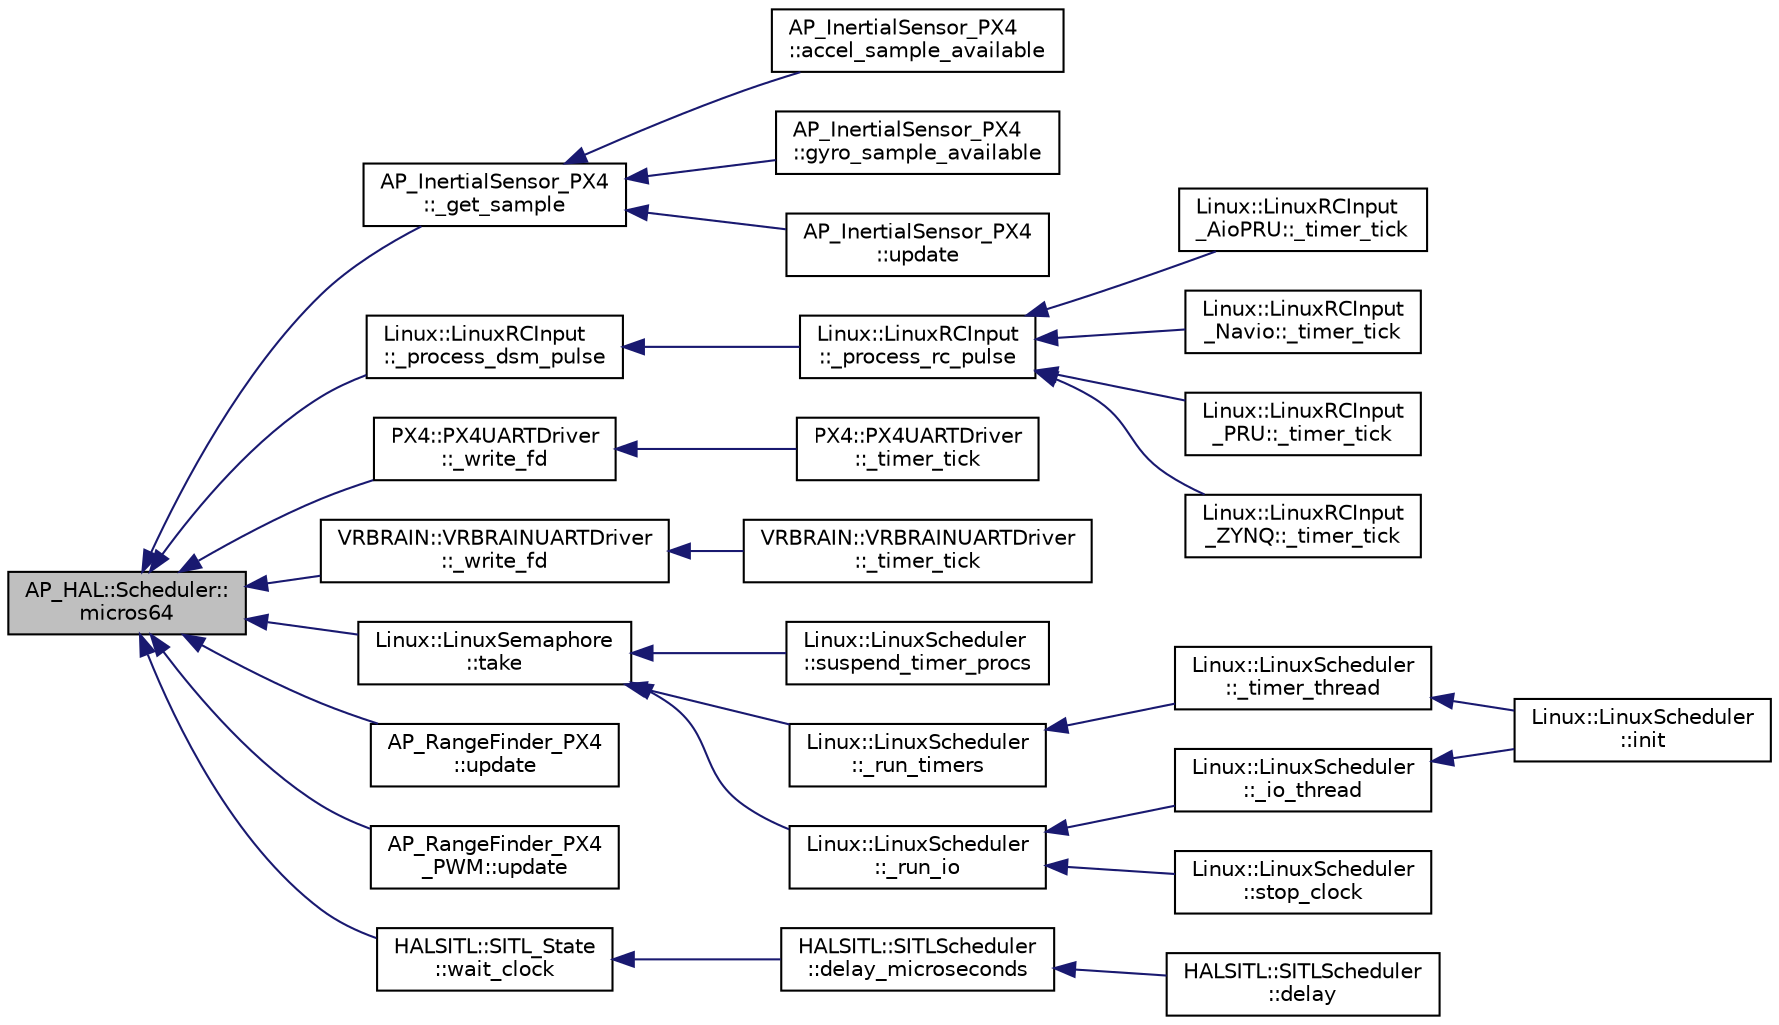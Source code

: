 digraph "AP_HAL::Scheduler::micros64"
{
 // INTERACTIVE_SVG=YES
  edge [fontname="Helvetica",fontsize="10",labelfontname="Helvetica",labelfontsize="10"];
  node [fontname="Helvetica",fontsize="10",shape=record];
  rankdir="LR";
  Node1 [label="AP_HAL::Scheduler::\lmicros64",height=0.2,width=0.4,color="black", fillcolor="grey75", style="filled" fontcolor="black"];
  Node1 -> Node2 [dir="back",color="midnightblue",fontsize="10",style="solid",fontname="Helvetica"];
  Node2 [label="AP_InertialSensor_PX4\l::_get_sample",height=0.2,width=0.4,color="black", fillcolor="white", style="filled",URL="$classAP__InertialSensor__PX4.html#a86f463cc20f89a9eb4618ed494b3adf9"];
  Node2 -> Node3 [dir="back",color="midnightblue",fontsize="10",style="solid",fontname="Helvetica"];
  Node3 [label="AP_InertialSensor_PX4\l::accel_sample_available",height=0.2,width=0.4,color="black", fillcolor="white", style="filled",URL="$classAP__InertialSensor__PX4.html#a097901ff249f09bdac3af4438e9c2531"];
  Node2 -> Node4 [dir="back",color="midnightblue",fontsize="10",style="solid",fontname="Helvetica"];
  Node4 [label="AP_InertialSensor_PX4\l::gyro_sample_available",height=0.2,width=0.4,color="black", fillcolor="white", style="filled",URL="$classAP__InertialSensor__PX4.html#aff050ebd7dcbe0396ce3f1b983760cda"];
  Node2 -> Node5 [dir="back",color="midnightblue",fontsize="10",style="solid",fontname="Helvetica"];
  Node5 [label="AP_InertialSensor_PX4\l::update",height=0.2,width=0.4,color="black", fillcolor="white", style="filled",URL="$classAP__InertialSensor__PX4.html#a56c271f4293b88db34537b7a11e63157"];
  Node1 -> Node6 [dir="back",color="midnightblue",fontsize="10",style="solid",fontname="Helvetica"];
  Node6 [label="Linux::LinuxRCInput\l::_process_dsm_pulse",height=0.2,width=0.4,color="black", fillcolor="white", style="filled",URL="$classLinux_1_1LinuxRCInput.html#aca15a09ff68965606c20a93cf1c752f8"];
  Node6 -> Node7 [dir="back",color="midnightblue",fontsize="10",style="solid",fontname="Helvetica"];
  Node7 [label="Linux::LinuxRCInput\l::_process_rc_pulse",height=0.2,width=0.4,color="black", fillcolor="white", style="filled",URL="$classLinux_1_1LinuxRCInput.html#a4c7b9d3b8575c8ccd3c17b696d4ee32e"];
  Node7 -> Node8 [dir="back",color="midnightblue",fontsize="10",style="solid",fontname="Helvetica"];
  Node8 [label="Linux::LinuxRCInput\l_AioPRU::_timer_tick",height=0.2,width=0.4,color="black", fillcolor="white", style="filled",URL="$classLinux_1_1LinuxRCInput__AioPRU.html#aa08cf9bc4bcbfcf2bdd8c388554c7a0c"];
  Node7 -> Node9 [dir="back",color="midnightblue",fontsize="10",style="solid",fontname="Helvetica"];
  Node9 [label="Linux::LinuxRCInput\l_Navio::_timer_tick",height=0.2,width=0.4,color="black", fillcolor="white", style="filled",URL="$classLinux_1_1LinuxRCInput__Navio.html#a59c2db95c339a99f051fb26426c2cf50"];
  Node7 -> Node10 [dir="back",color="midnightblue",fontsize="10",style="solid",fontname="Helvetica"];
  Node10 [label="Linux::LinuxRCInput\l_PRU::_timer_tick",height=0.2,width=0.4,color="black", fillcolor="white", style="filled",URL="$classLinux_1_1LinuxRCInput__PRU.html#a1e30e9faaee05771f4f1d60af53a1171"];
  Node7 -> Node11 [dir="back",color="midnightblue",fontsize="10",style="solid",fontname="Helvetica"];
  Node11 [label="Linux::LinuxRCInput\l_ZYNQ::_timer_tick",height=0.2,width=0.4,color="black", fillcolor="white", style="filled",URL="$classLinux_1_1LinuxRCInput__ZYNQ.html#a33625c99a8cc5db604ef5b8a4aa9fddd"];
  Node1 -> Node12 [dir="back",color="midnightblue",fontsize="10",style="solid",fontname="Helvetica"];
  Node12 [label="PX4::PX4UARTDriver\l::_write_fd",height=0.2,width=0.4,color="black", fillcolor="white", style="filled",URL="$classPX4_1_1PX4UARTDriver.html#a999818ba89f3849918b43fb38dd3e836"];
  Node12 -> Node13 [dir="back",color="midnightblue",fontsize="10",style="solid",fontname="Helvetica"];
  Node13 [label="PX4::PX4UARTDriver\l::_timer_tick",height=0.2,width=0.4,color="black", fillcolor="white", style="filled",URL="$classPX4_1_1PX4UARTDriver.html#a15f4a4558c5ffa4cc27cd0371470afa4"];
  Node1 -> Node14 [dir="back",color="midnightblue",fontsize="10",style="solid",fontname="Helvetica"];
  Node14 [label="VRBRAIN::VRBRAINUARTDriver\l::_write_fd",height=0.2,width=0.4,color="black", fillcolor="white", style="filled",URL="$classVRBRAIN_1_1VRBRAINUARTDriver.html#afc978b3e0b18ae4a113fe1c04de5fe13"];
  Node14 -> Node15 [dir="back",color="midnightblue",fontsize="10",style="solid",fontname="Helvetica"];
  Node15 [label="VRBRAIN::VRBRAINUARTDriver\l::_timer_tick",height=0.2,width=0.4,color="black", fillcolor="white", style="filled",URL="$classVRBRAIN_1_1VRBRAINUARTDriver.html#a72593c9ad60f292fe8c5b9cd5176e93b"];
  Node1 -> Node16 [dir="back",color="midnightblue",fontsize="10",style="solid",fontname="Helvetica"];
  Node16 [label="Linux::LinuxSemaphore\l::take",height=0.2,width=0.4,color="black", fillcolor="white", style="filled",URL="$classLinux_1_1LinuxSemaphore.html#aeb67a6316045bb520884a0e1518faf60"];
  Node16 -> Node17 [dir="back",color="midnightblue",fontsize="10",style="solid",fontname="Helvetica"];
  Node17 [label="Linux::LinuxScheduler\l::suspend_timer_procs",height=0.2,width=0.4,color="black", fillcolor="white", style="filled",URL="$classLinux_1_1LinuxScheduler.html#abf26438862042016af1e4ae69761fd76"];
  Node16 -> Node18 [dir="back",color="midnightblue",fontsize="10",style="solid",fontname="Helvetica"];
  Node18 [label="Linux::LinuxScheduler\l::_run_timers",height=0.2,width=0.4,color="black", fillcolor="white", style="filled",URL="$classLinux_1_1LinuxScheduler.html#ab6c47de85c733b200bd687a4be4235f2"];
  Node18 -> Node19 [dir="back",color="midnightblue",fontsize="10",style="solid",fontname="Helvetica"];
  Node19 [label="Linux::LinuxScheduler\l::_timer_thread",height=0.2,width=0.4,color="black", fillcolor="white", style="filled",URL="$classLinux_1_1LinuxScheduler.html#a85f014765f99e48c2e7f14563dfc9a00"];
  Node19 -> Node20 [dir="back",color="midnightblue",fontsize="10",style="solid",fontname="Helvetica"];
  Node20 [label="Linux::LinuxScheduler\l::init",height=0.2,width=0.4,color="black", fillcolor="white", style="filled",URL="$classLinux_1_1LinuxScheduler.html#a9b85c92d0c6cb394981442d0744bbc91"];
  Node16 -> Node21 [dir="back",color="midnightblue",fontsize="10",style="solid",fontname="Helvetica"];
  Node21 [label="Linux::LinuxScheduler\l::_run_io",height=0.2,width=0.4,color="black", fillcolor="white", style="filled",URL="$classLinux_1_1LinuxScheduler.html#a8ce627229b5357fc187d2829a551d8a5"];
  Node21 -> Node22 [dir="back",color="midnightblue",fontsize="10",style="solid",fontname="Helvetica"];
  Node22 [label="Linux::LinuxScheduler\l::_io_thread",height=0.2,width=0.4,color="black", fillcolor="white", style="filled",URL="$classLinux_1_1LinuxScheduler.html#a1df8eefe812e9771393d66dac35e0d1c"];
  Node22 -> Node20 [dir="back",color="midnightblue",fontsize="10",style="solid",fontname="Helvetica"];
  Node21 -> Node23 [dir="back",color="midnightblue",fontsize="10",style="solid",fontname="Helvetica"];
  Node23 [label="Linux::LinuxScheduler\l::stop_clock",height=0.2,width=0.4,color="black", fillcolor="white", style="filled",URL="$classLinux_1_1LinuxScheduler.html#a0de23bdddc54c2c0288291b2bd2114b9"];
  Node1 -> Node24 [dir="back",color="midnightblue",fontsize="10",style="solid",fontname="Helvetica"];
  Node24 [label="AP_RangeFinder_PX4\l::update",height=0.2,width=0.4,color="black", fillcolor="white", style="filled",URL="$classAP__RangeFinder__PX4.html#a5e0cebe64a3212c9e0d97e233a16e9e7"];
  Node1 -> Node25 [dir="back",color="midnightblue",fontsize="10",style="solid",fontname="Helvetica"];
  Node25 [label="AP_RangeFinder_PX4\l_PWM::update",height=0.2,width=0.4,color="black", fillcolor="white", style="filled",URL="$classAP__RangeFinder__PX4__PWM.html#a434a00adf4f58b34de67fb54131cdec0"];
  Node1 -> Node26 [dir="back",color="midnightblue",fontsize="10",style="solid",fontname="Helvetica"];
  Node26 [label="HALSITL::SITL_State\l::wait_clock",height=0.2,width=0.4,color="black", fillcolor="white", style="filled",URL="$classHALSITL_1_1SITL__State.html#a3eeaf330efded46259bbf64fc53e6b9f"];
  Node26 -> Node27 [dir="back",color="midnightblue",fontsize="10",style="solid",fontname="Helvetica"];
  Node27 [label="HALSITL::SITLScheduler\l::delay_microseconds",height=0.2,width=0.4,color="black", fillcolor="white", style="filled",URL="$classHALSITL_1_1SITLScheduler.html#a4128e7f01b3e88fcb890ed98d91e9b10"];
  Node27 -> Node28 [dir="back",color="midnightblue",fontsize="10",style="solid",fontname="Helvetica"];
  Node28 [label="HALSITL::SITLScheduler\l::delay",height=0.2,width=0.4,color="black", fillcolor="white", style="filled",URL="$classHALSITL_1_1SITLScheduler.html#af7f89d00311bc23d39e38d1a0861cc42"];
}
